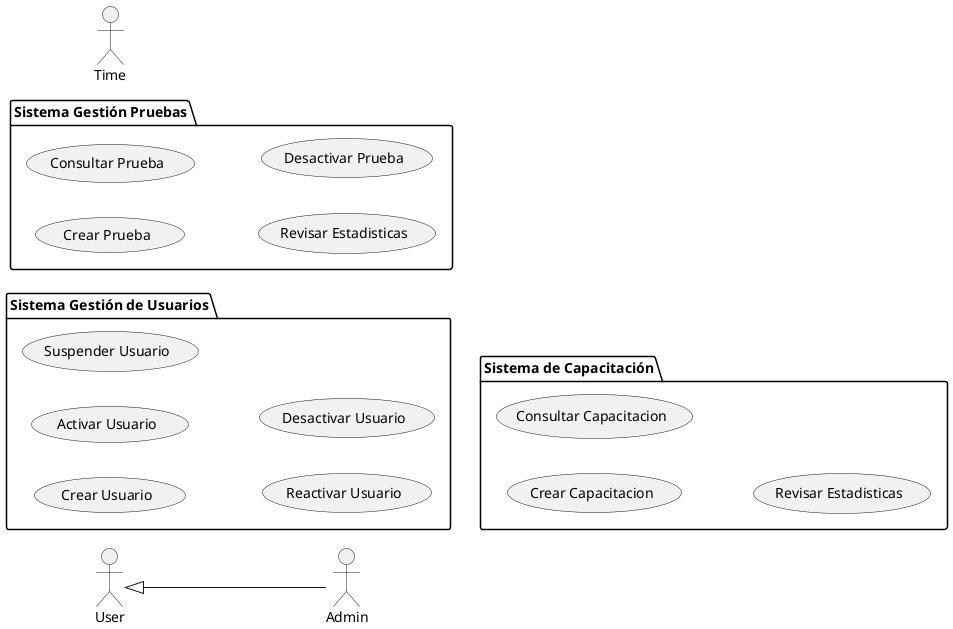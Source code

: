 @startuml
left to right direction

actor "User" as User
actor "Admin" as Admin
actor "Time" as Time
Admin -u-|> User


package "Sistema Gestión de Usuarios" {
    usecase "Crear Usuario" as UCU1
    usecase "Activar Usuario" as UCU2
    usecase "Suspender Usuario" as UCU3
    usecase "Reactivar Usuario" as UCU4
    usecase "Desactivar Usuario" as UCU5
}

package "Sistema Gestión Pruebas" {
    usecase "Crear Prueba" as UCU6
    usecase "Consultar Prueba" as UCU7
    usecase "Revisar Estadisticas" as UCU8
    usecase "Desactivar Prueba" as UCU9
}

package "Sistema de Capacitación" {
    usecase "Crear Capacitacion" as UCU10
    usecase "Consultar Capacitacion" as UCU11
    usecase "Revisar Estadisticas" as UCU12
}
@enduml